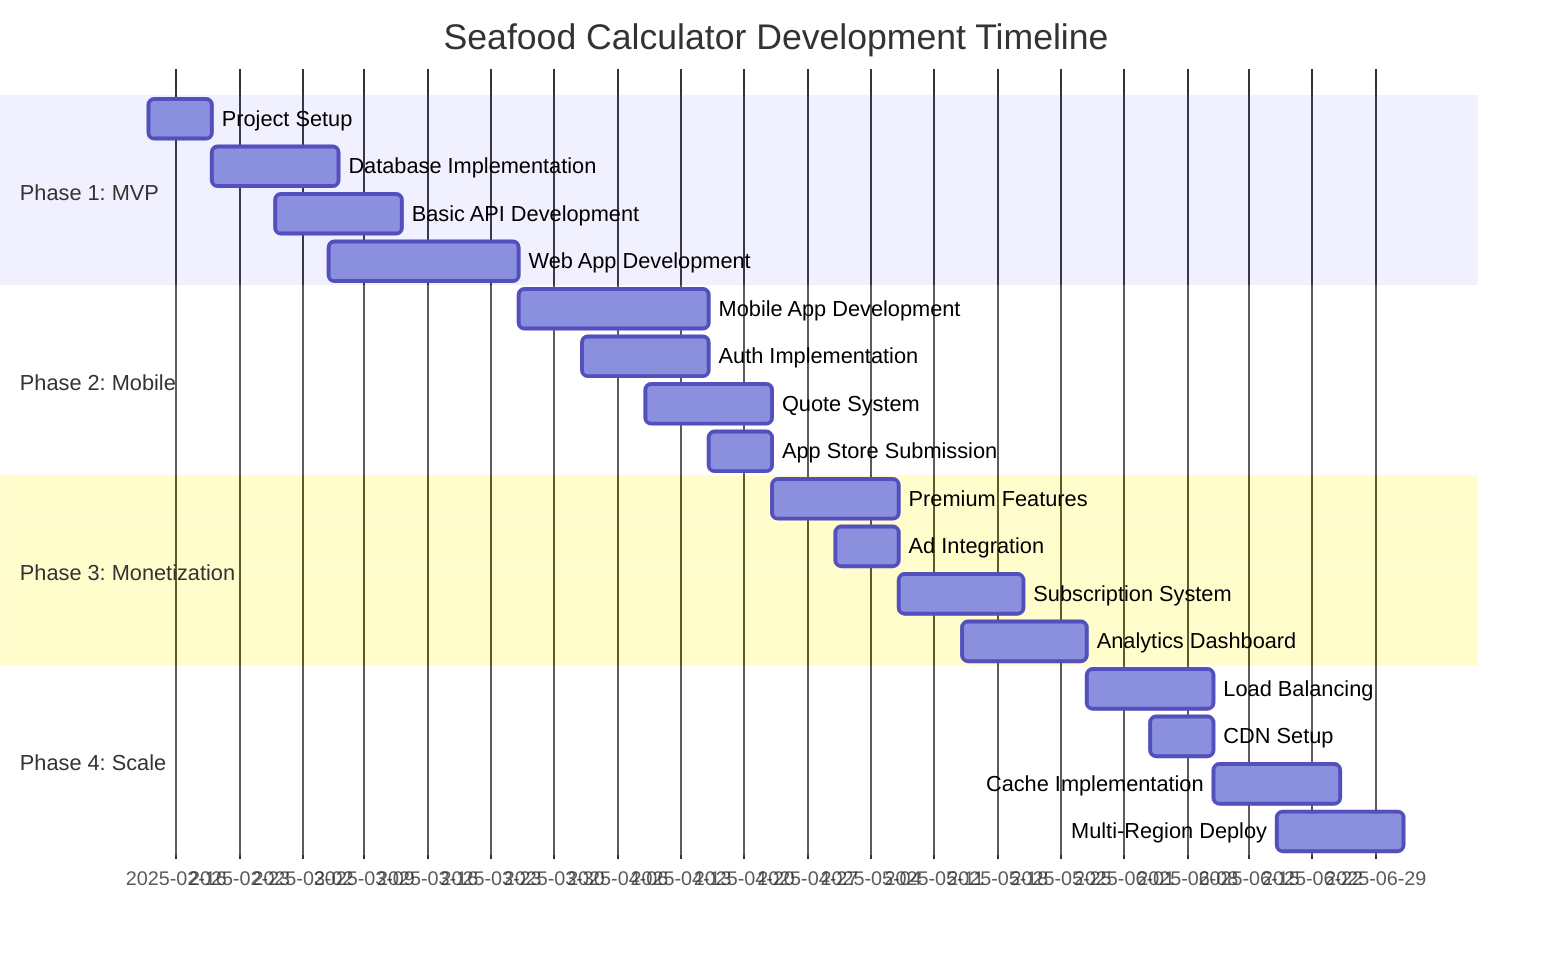 gantt
    title Seafood Calculator Development Timeline
    dateFormat  YYYY-MM-DD
    section Phase 1: MVP
    Project Setup           :2025-02-13, 7d
    Database Implementation :2025-02-20, 14d
    Basic API Development   :2025-02-27, 14d
    Web App Development     :2025-03-05, 21d
    
    section Phase 2: Mobile
    Mobile App Development  :2025-03-26, 21d
    Auth Implementation     :2025-04-02, 14d
    Quote System           :2025-04-09, 14d
    App Store Submission   :2025-04-16, 7d
    
    section Phase 3: Monetization
    Premium Features       :2025-04-23, 14d
    Ad Integration        :2025-04-30, 7d
    Subscription System   :2025-05-07, 14d
    Analytics Dashboard   :2025-05-14, 14d
    
    section Phase 4: Scale
    Load Balancing        :2025-05-28, 14d
    CDN Setup            :2025-06-04, 7d
    Cache Implementation  :2025-06-11, 14d
    Multi-Region Deploy   :2025-06-18, 14d